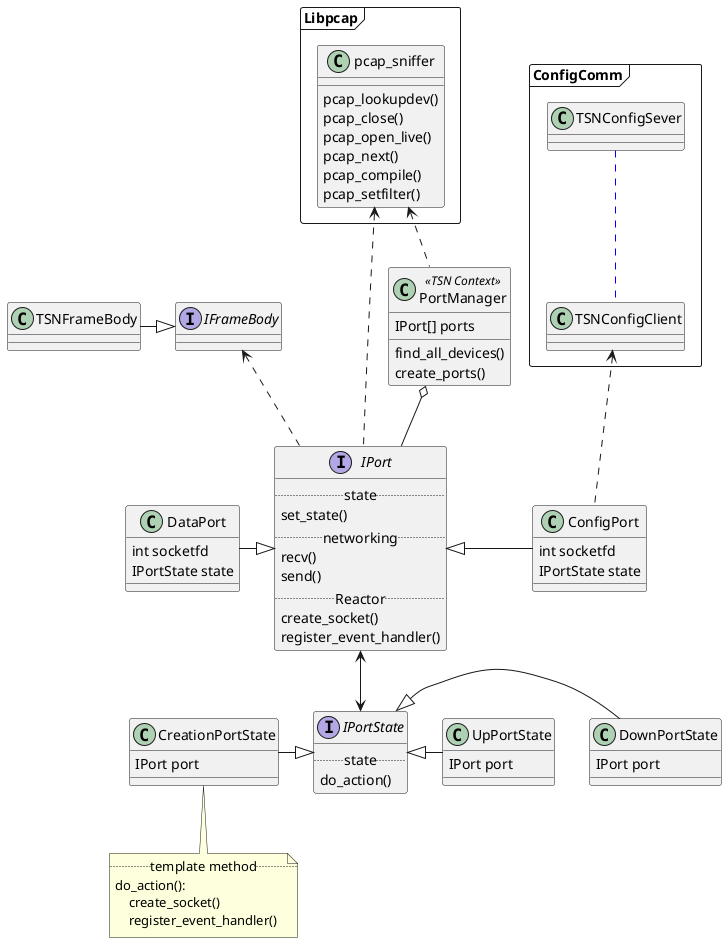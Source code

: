 @startuml Port

package ConfigComm <<Frame>> {
    class TSNConfigSever
    class TSNConfigClient
    TSNConfigSever ..[#Blue] TSNConfigClient
}
' ConfigPort ..> TSNConfigClient
TSNConfigClient <.. ConfigPort

package Libpcap <<Frame>> {
    class pcap_sniffer {
        pcap_lookupdev()
        pcap_close()
        pcap_open_live()
        pcap_next()
        pcap_compile()
        pcap_setfilter()
    }
}
pcap_sniffer <.. IPort

class PortManager <<TSN Context>> {
    IPort[] ports
    find_all_devices()
    create_ports()
}
PortManager o-- IPort
pcap_sniffer <.. PortManager

interface IPort {
    .. state ..
    set_state()
    .. networking ..
    recv()
    send()
    .. Reactor ..
    create_socket()
    register_event_handler()
}
IPort <|- ConfigPort
DataPort -|> IPort
IPort <--> IPortState

class DataPort {
    int socketfd
    IPortState state
}
class ConfigPort {
    int socketfd
    IPortState state
}

interface IPortState {
    .. state ..
    do_action()
}
CreationPortState -|> IPortState
IPortState <|- DownPortState
IPortState <|- UpPortState

class CreationPortState {
    IPort port
}
class UpPortState {
    IPort port
}
class DownPortState {
    IPort port
}

note bottom of CreationPortState
.. template method ..
do_action():
    create_socket()
    register_event_handler()
end note

interface IFrameBody
IFrameBody <.. IPort
TSNFrameBody -|> IFrameBody

@enduml